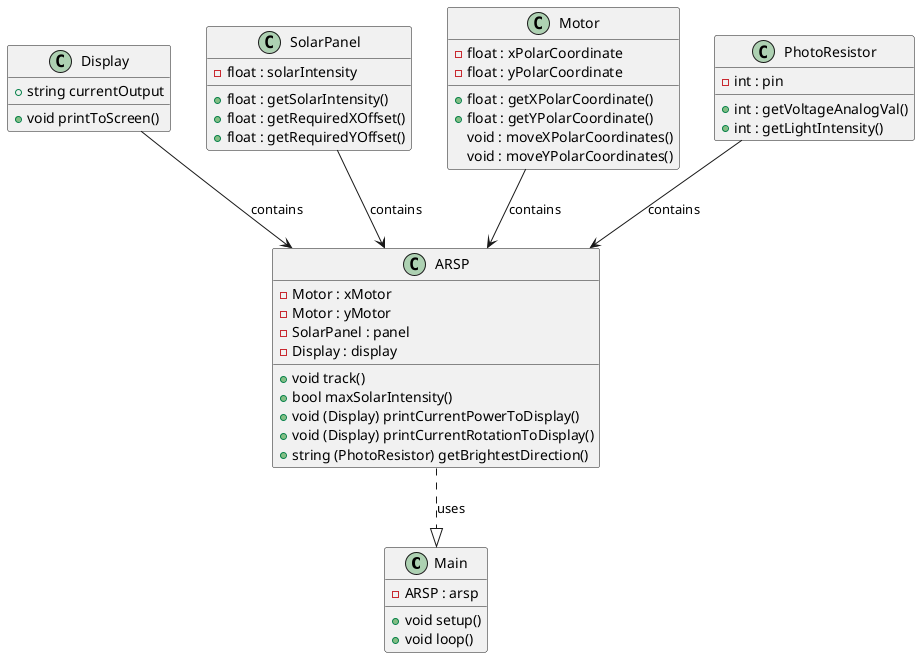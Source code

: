@startuml class_diagram
' Class declarations '
class Main
class ARSP
class Display
class SolarPanel
class Motor
class PhotoResistor

' Class relationships '
ARSP ..|> Main : uses
Motor --> ARSP : contains
SolarPanel --> ARSP : contains
Display --> ARSP : contains
PhotoResistor --> ARSP : contains

' Class functions - constructors not included'
Main : +void setup()
Main : +void loop()

Display : +void printToScreen()

SolarPanel : +float : getSolarIntensity()
SolarPanel : +float : getRequiredXOffset()
SolarPanel : +float : getRequiredYOffset()

PhotoResistor : +int : getVoltageAnalogVal()
PhotoResistor : +int : getLightIntensity()

Motor : +float : getXPolarCoordinate()
Motor : +float : getYPolarCoordinate()
Motor : void : moveXPolarCoordinates()
Motor : void : moveYPolarCoordinates()

ARSP : +void track()
ARSP : +bool maxSolarIntensity()
ARSP : +void (Display) printCurrentPowerToDisplay()
ARSP : +void (Display) printCurrentRotationToDisplay()
ARSP : +string (PhotoResistor) getBrightestDirection()

' Class attributes '
Main : -ARSP : arsp

Display : +string currentOutput

Motor : -float : xPolarCoordinate
Motor : -float : yPolarCoordinate

PhotoResistor : -int : pin

SolarPanel : -float : solarIntensity

ARSP : -Motor : xMotor
ARSP : -Motor : yMotor
ARSP : -SolarPanel : panel
ARSP : -Display : display

@enduml